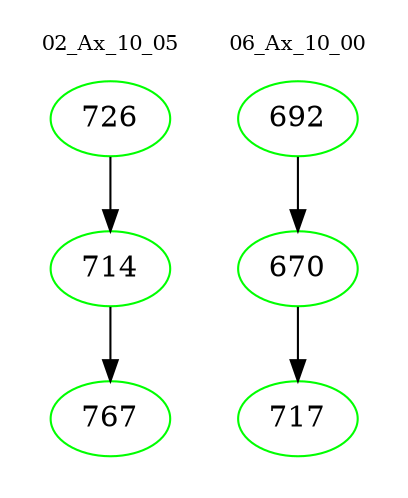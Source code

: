 digraph{
subgraph cluster_0 {
color = white
label = "02_Ax_10_05";
fontsize=10;
T0_726 [label="726", color="green"]
T0_726 -> T0_714 [color="black"]
T0_714 [label="714", color="green"]
T0_714 -> T0_767 [color="black"]
T0_767 [label="767", color="green"]
}
subgraph cluster_1 {
color = white
label = "06_Ax_10_00";
fontsize=10;
T1_692 [label="692", color="green"]
T1_692 -> T1_670 [color="black"]
T1_670 [label="670", color="green"]
T1_670 -> T1_717 [color="black"]
T1_717 [label="717", color="green"]
}
}
